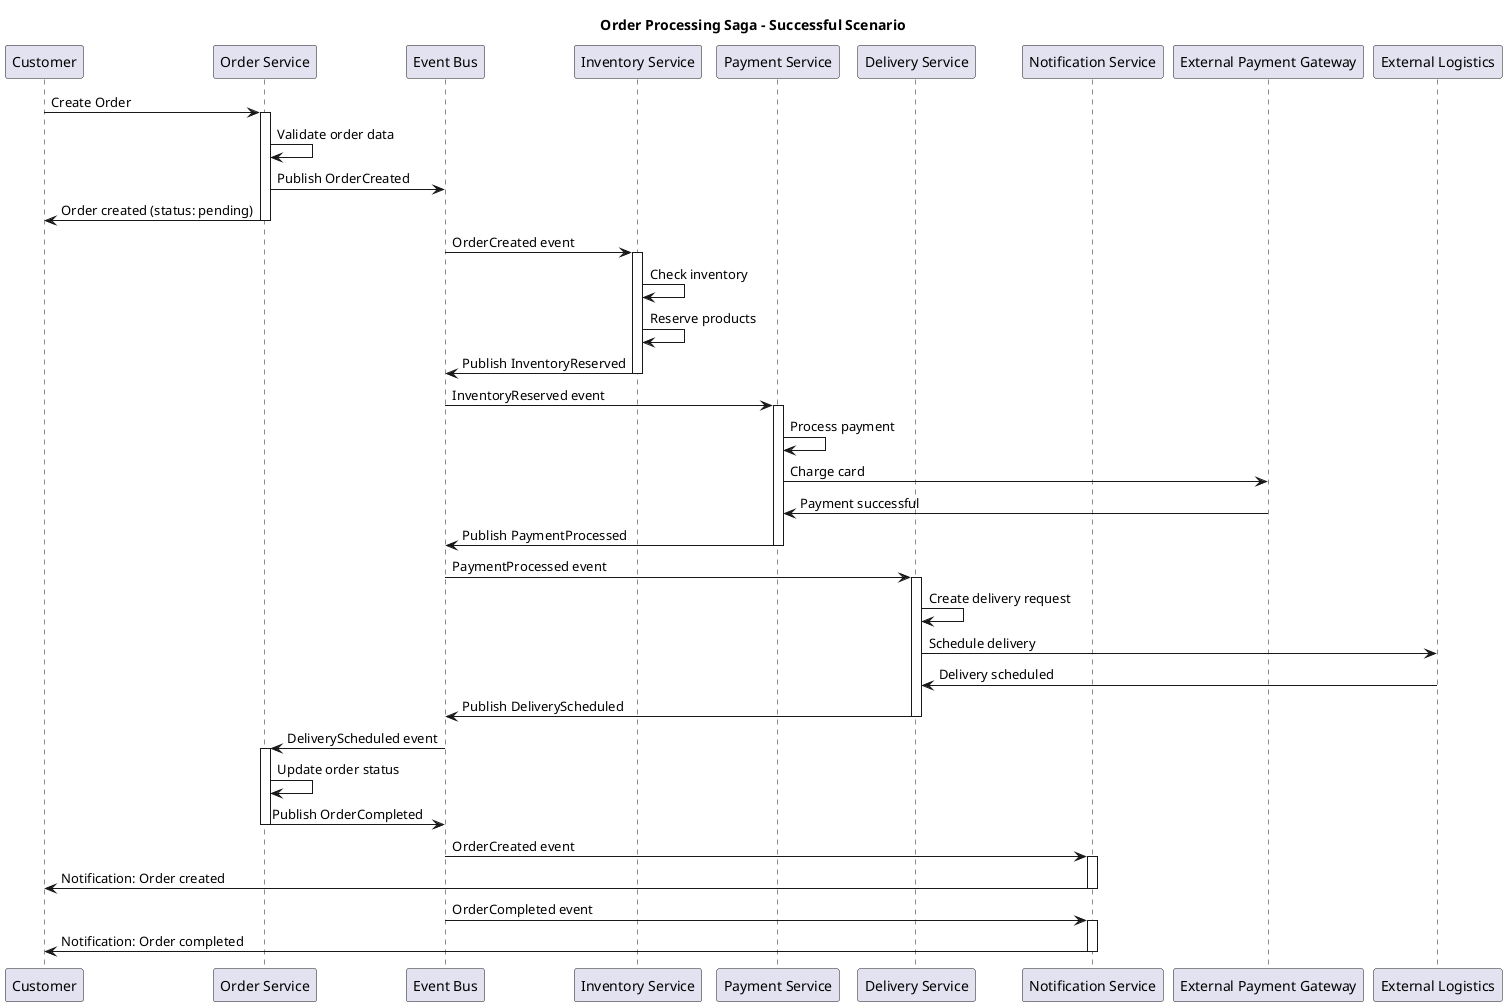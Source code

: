@startuml NovaMarket Order Saga - Successful Flow
title Order Processing Saga - Successful Scenario

participant "Customer" as C
participant "Order Service" as OS
participant "Event Bus" as EB
participant "Inventory Service" as IS
participant "Payment Service" as PS
participant "Delivery Service" as DS
participant "Notification Service" as NS

C -> OS: Create Order
activate OS
OS -> OS: Validate order data
OS -> EB: Publish OrderCreated
OS -> C: Order created (status: pending)
deactivate OS

EB -> IS: OrderCreated event
activate IS
IS -> IS: Check inventory
IS -> IS: Reserve products
IS -> EB: Publish InventoryReserved
deactivate IS

EB -> PS: InventoryReserved event
activate PS
PS -> PS: Process payment
PS -> "External Payment Gateway": Charge card
"External Payment Gateway" -> PS: Payment successful
PS -> EB: Publish PaymentProcessed
deactivate PS

EB -> DS: PaymentProcessed event
activate DS
DS -> DS: Create delivery request
DS -> "External Logistics": Schedule delivery
"External Logistics" -> DS: Delivery scheduled
DS -> EB: Publish DeliveryScheduled
deactivate DS

EB -> OS: DeliveryScheduled event
activate OS
OS -> OS: Update order status
OS -> EB: Publish OrderCompleted
deactivate OS

EB -> NS: OrderCreated event
activate NS
NS -> C: Notification: Order created
deactivate NS

EB -> NS: OrderCompleted event
activate NS
NS -> C: Notification: Order completed
deactivate NS

@enduml

@startuml NovaMarket Order Saga - Payment Failure Scenario
title Order Processing Saga - Payment Failure with Compensation

participant "Customer" as C
participant "Order Service" as OS
participant "Event Bus" as EB
participant "Inventory Service" as IS
participant "Payment Service" as PS
participant "Notification Service" as NS

C -> OS: Create Order
activate OS
OS -> OS: Validate order data
OS -> EB: Publish OrderCreated
OS -> C: Order created (status: pending)
deactivate OS

EB -> IS: OrderCreated event
activate IS
IS -> IS: Check inventory
IS -> IS: Reserve products
IS -> EB: Publish InventoryReserved
deactivate IS

EB -> PS: InventoryReserved event
activate PS
PS -> PS: Process payment
PS -> "External Payment Gateway": Charge card
"External Payment Gateway" -> PS: Payment failed (insufficient funds)
PS -> EB: Publish PaymentFailed
deactivate PS

EB -> IS: PaymentFailed event
activate IS
Note right of IS: Compensation action
IS -> IS: Release reserved products
IS -> EB: Publish InventoryReleased
deactivate IS

EB -> OS: PaymentFailed event
activate OS
OS -> OS: Update order status to cancelled
OS -> EB: Publish OrderCancelled
deactivate OS

EB -> NS: OrderCancelled event
activate NS
NS -> C: Notification: Order cancelled (payment failed)
deactivate NS

@enduml

@startuml NovaMarket Order Saga - Inventory Failure Scenario
title Order Processing Saga - Inventory Reservation Failure

participant "Customer" as C
participant "Order Service" as OS
participant "Event Bus" as EB
participant "Inventory Service" as IS
participant "Notification Service" as NS

C -> OS: Create Order
activate OS
OS -> OS: Validate order data
OS -> EB: Publish OrderCreated
OS -> C: Order created (status: pending)
deactivate OS

EB -> IS: OrderCreated event
activate IS
IS -> IS: Check inventory
IS -> IS: Product out of stock
IS -> EB: Publish InventoryReservationFailed
deactivate IS

EB -> OS: InventoryReservationFailed event
activate OS
OS -> OS: Update order status to cancelled
OS -> EB: Publish OrderCancelled
deactivate OS

EB -> NS: OrderCancelled event
activate NS
NS -> C: Notification: Order cancelled (product unavailable)
deactivate NS

@enduml

@startuml NovaMarket Order Saga - Delivery Failure with Full Compensation
title Order Processing Saga - Delivery Failure with Full Rollback

participant "Customer" as C
participant "Order Service" as OS
participant "Event Bus" as EB
participant "Inventory Service" as IS
participant "Payment Service" as PS
participant "Delivery Service" as DS
participant "Notification Service" as NS

C -> OS: Create Order
activate OS
OS -> OS: Validate order data
OS -> EB: Publish OrderCreated
OS -> C: Order created (status: pending)
deactivate OS

EB -> IS: OrderCreated event
activate IS
IS -> IS: Reserve products
IS -> EB: Publish InventoryReserved
deactivate IS

EB -> PS: InventoryReserved event
activate PS
PS -> PS: Process payment
PS -> EB: Publish PaymentProcessed
deactivate PS

EB -> DS: PaymentProcessed event
activate DS
DS -> DS: Create delivery request
DS -> "External Logistics": Schedule delivery
"External Logistics" -> DS: Delivery not available for address
DS -> EB: Publish DeliverySchedulingFailed
deactivate DS

EB -> PS: DeliverySchedulingFailed event
activate PS
Note right of PS: Compensation action
PS -> PS: Process refund
PS -> "External Payment Gateway": Refund payment
PS -> EB: Publish PaymentRefunded
deactivate PS

EB -> IS: DeliverySchedulingFailed event
activate IS
Note right of IS: Compensation action
IS -> IS: Release reserved products
IS -> EB: Publish InventoryReleased
deactivate IS

EB -> OS: DeliverySchedulingFailed event
activate OS
OS -> OS: Update order status to cancelled
OS -> EB: Publish OrderCancelled
deactivate OS

EB -> NS: OrderCancelled event
activate NS
NS -> C: Notification: Order cancelled (delivery unavailable)
deactivate NS

@enduml

@startuml NovaMarket Order Saga - Timeout Scenario
title Order Processing Saga - Payment Timeout

participant "Customer" as C
participant "Order Service" as OS
participant "Event Bus" as EB
participant "Inventory Service" as IS
participant "Payment Service" as PS
participant "Notification Service" as NS
participant "Timer" as T

C -> OS: Create Order
activate OS
OS -> OS: Validate order data
OS -> EB: Publish OrderCreated
OS -> C: Order created (status: pending)
deactivate OS

EB -> IS: OrderCreated event
activate IS
IS -> IS: Reserve products
IS -> EB: Publish InventoryReserved
deactivate IS

EB -> PS: InventoryReserved event
activate PS
PS -> PS: Start payment processing
PS -> T: Set payment timeout (15 min)
PS -> "External Payment Gateway": Charge card
deactivate PS

T -> T: Wait 15 minutes
T -> EB: Publish PaymentTimeout

EB -> PS: PaymentTimeout event
activate PS
PS -> PS: Cancel payment processing
deactivate PS

EB -> IS: PaymentTimeout event
activate IS
Note right of IS: Compensation action
IS -> IS: Release reserved products
IS -> EB: Publish InventoryReleased
deactivate IS

EB -> OS: PaymentTimeout event
activate OS
OS -> OS: Update order status to cancelled
OS -> EB: Publish OrderCancelled
deactivate OS

EB -> NS: OrderCancelled event
activate NS
NS -> C: Notification: Order cancelled (payment timeout)
deactivate NS

@enduml